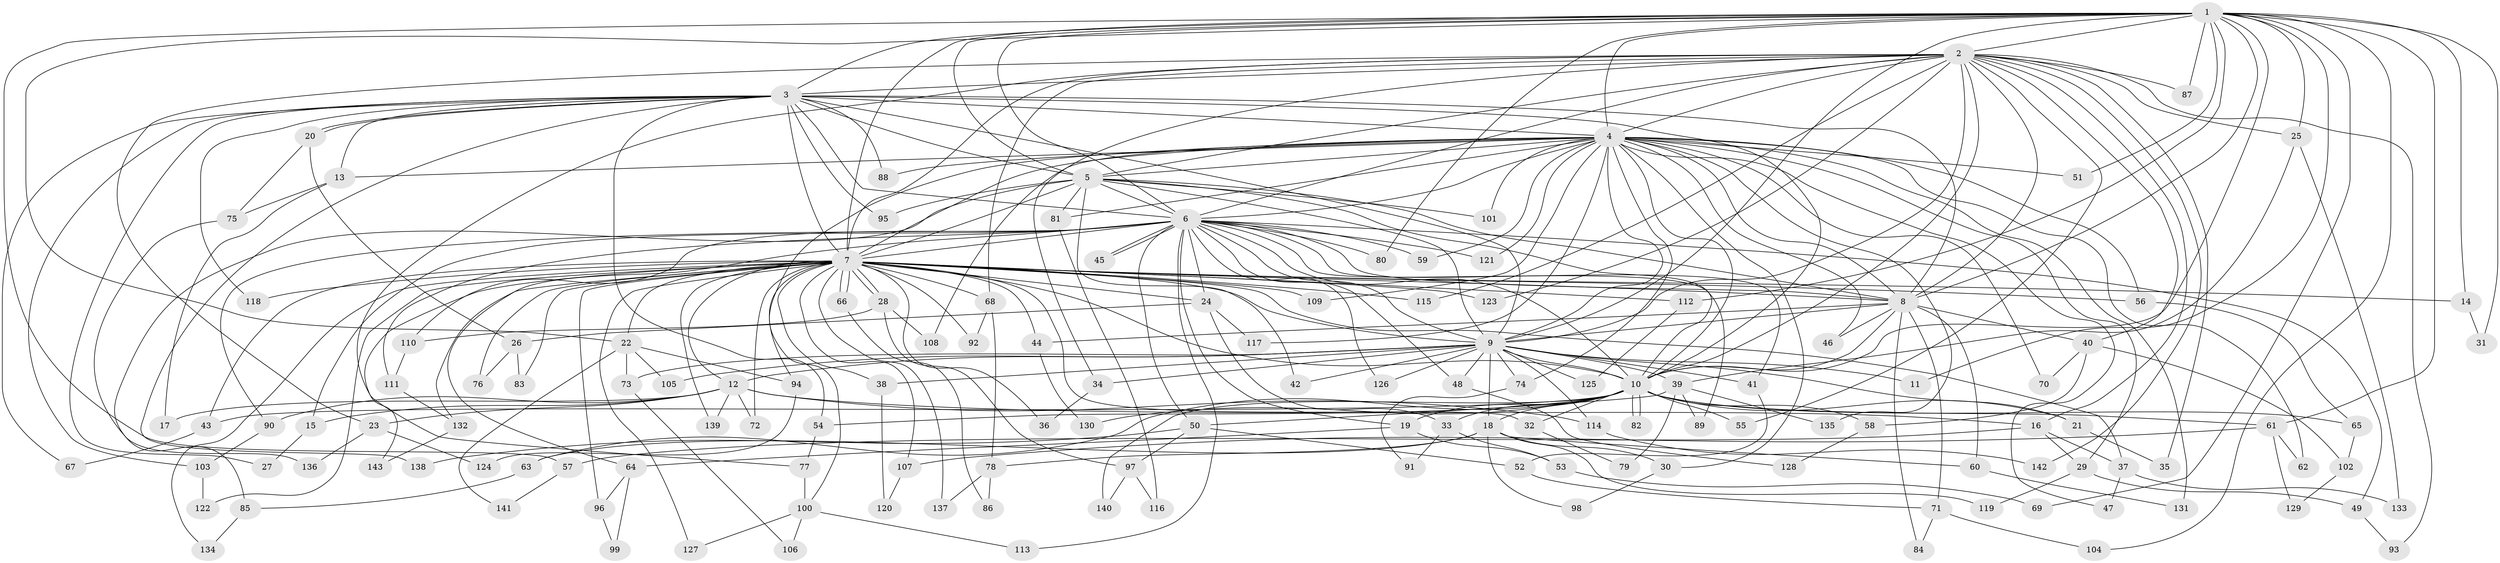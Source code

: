 // coarse degree distribution, {20: 0.009174311926605505, 22: 0.009174311926605505, 18: 0.009174311926605505, 28: 0.009174311926605505, 12: 0.009174311926605505, 23: 0.009174311926605505, 42: 0.009174311926605505, 27: 0.009174311926605505, 26: 0.009174311926605505, 2: 0.46788990825688076, 11: 0.009174311926605505, 4: 0.11009174311926606, 6: 0.03669724770642202, 8: 0.009174311926605505, 5: 0.045871559633027525, 3: 0.22935779816513763, 7: 0.009174311926605505}
// Generated by graph-tools (version 1.1) at 2025/23/03/03/25 07:23:40]
// undirected, 143 vertices, 311 edges
graph export_dot {
graph [start="1"]
  node [color=gray90,style=filled];
  1;
  2;
  3;
  4;
  5;
  6;
  7;
  8;
  9;
  10;
  11;
  12;
  13;
  14;
  15;
  16;
  17;
  18;
  19;
  20;
  21;
  22;
  23;
  24;
  25;
  26;
  27;
  28;
  29;
  30;
  31;
  32;
  33;
  34;
  35;
  36;
  37;
  38;
  39;
  40;
  41;
  42;
  43;
  44;
  45;
  46;
  47;
  48;
  49;
  50;
  51;
  52;
  53;
  54;
  55;
  56;
  57;
  58;
  59;
  60;
  61;
  62;
  63;
  64;
  65;
  66;
  67;
  68;
  69;
  70;
  71;
  72;
  73;
  74;
  75;
  76;
  77;
  78;
  79;
  80;
  81;
  82;
  83;
  84;
  85;
  86;
  87;
  88;
  89;
  90;
  91;
  92;
  93;
  94;
  95;
  96;
  97;
  98;
  99;
  100;
  101;
  102;
  103;
  104;
  105;
  106;
  107;
  108;
  109;
  110;
  111;
  112;
  113;
  114;
  115;
  116;
  117;
  118;
  119;
  120;
  121;
  122;
  123;
  124;
  125;
  126;
  127;
  128;
  129;
  130;
  131;
  132;
  133;
  134;
  135;
  136;
  137;
  138;
  139;
  140;
  141;
  142;
  143;
  1 -- 2;
  1 -- 3;
  1 -- 4;
  1 -- 5;
  1 -- 6;
  1 -- 7;
  1 -- 8;
  1 -- 9;
  1 -- 10;
  1 -- 11;
  1 -- 14;
  1 -- 22;
  1 -- 25;
  1 -- 31;
  1 -- 51;
  1 -- 57;
  1 -- 61;
  1 -- 69;
  1 -- 80;
  1 -- 87;
  1 -- 104;
  1 -- 112;
  2 -- 3;
  2 -- 4;
  2 -- 5;
  2 -- 6;
  2 -- 7;
  2 -- 8;
  2 -- 9;
  2 -- 10;
  2 -- 16;
  2 -- 23;
  2 -- 25;
  2 -- 34;
  2 -- 35;
  2 -- 40;
  2 -- 55;
  2 -- 68;
  2 -- 77;
  2 -- 87;
  2 -- 93;
  2 -- 115;
  2 -- 123;
  2 -- 142;
  3 -- 4;
  3 -- 5;
  3 -- 6;
  3 -- 7;
  3 -- 8;
  3 -- 9;
  3 -- 10;
  3 -- 13;
  3 -- 20;
  3 -- 20;
  3 -- 27;
  3 -- 54;
  3 -- 67;
  3 -- 88;
  3 -- 95;
  3 -- 103;
  3 -- 118;
  3 -- 138;
  4 -- 5;
  4 -- 6;
  4 -- 7;
  4 -- 8;
  4 -- 9;
  4 -- 10;
  4 -- 13;
  4 -- 29;
  4 -- 30;
  4 -- 46;
  4 -- 47;
  4 -- 51;
  4 -- 56;
  4 -- 59;
  4 -- 62;
  4 -- 70;
  4 -- 74;
  4 -- 81;
  4 -- 88;
  4 -- 100;
  4 -- 101;
  4 -- 108;
  4 -- 109;
  4 -- 117;
  4 -- 121;
  4 -- 131;
  4 -- 135;
  5 -- 6;
  5 -- 7;
  5 -- 8;
  5 -- 9;
  5 -- 10;
  5 -- 42;
  5 -- 81;
  5 -- 85;
  5 -- 95;
  5 -- 101;
  6 -- 7;
  6 -- 8;
  6 -- 9;
  6 -- 10;
  6 -- 15;
  6 -- 19;
  6 -- 24;
  6 -- 41;
  6 -- 45;
  6 -- 45;
  6 -- 48;
  6 -- 49;
  6 -- 50;
  6 -- 59;
  6 -- 64;
  6 -- 80;
  6 -- 89;
  6 -- 90;
  6 -- 110;
  6 -- 111;
  6 -- 113;
  6 -- 121;
  6 -- 126;
  7 -- 8;
  7 -- 9;
  7 -- 10;
  7 -- 12;
  7 -- 14;
  7 -- 22;
  7 -- 24;
  7 -- 28;
  7 -- 28;
  7 -- 32;
  7 -- 36;
  7 -- 37;
  7 -- 38;
  7 -- 43;
  7 -- 44;
  7 -- 56;
  7 -- 66;
  7 -- 66;
  7 -- 68;
  7 -- 72;
  7 -- 76;
  7 -- 83;
  7 -- 92;
  7 -- 94;
  7 -- 96;
  7 -- 107;
  7 -- 109;
  7 -- 112;
  7 -- 115;
  7 -- 118;
  7 -- 122;
  7 -- 123;
  7 -- 127;
  7 -- 132;
  7 -- 134;
  7 -- 137;
  7 -- 139;
  7 -- 143;
  8 -- 9;
  8 -- 10;
  8 -- 40;
  8 -- 44;
  8 -- 46;
  8 -- 60;
  8 -- 71;
  8 -- 84;
  9 -- 10;
  9 -- 11;
  9 -- 12;
  9 -- 18;
  9 -- 21;
  9 -- 34;
  9 -- 38;
  9 -- 39;
  9 -- 41;
  9 -- 42;
  9 -- 48;
  9 -- 73;
  9 -- 74;
  9 -- 105;
  9 -- 114;
  9 -- 125;
  9 -- 126;
  10 -- 18;
  10 -- 19;
  10 -- 21;
  10 -- 32;
  10 -- 33;
  10 -- 43;
  10 -- 54;
  10 -- 55;
  10 -- 58;
  10 -- 61;
  10 -- 63;
  10 -- 65;
  10 -- 82;
  10 -- 82;
  10 -- 130;
  10 -- 140;
  12 -- 15;
  12 -- 16;
  12 -- 17;
  12 -- 23;
  12 -- 72;
  12 -- 90;
  12 -- 114;
  12 -- 139;
  13 -- 17;
  13 -- 75;
  14 -- 31;
  15 -- 27;
  16 -- 29;
  16 -- 37;
  16 -- 57;
  18 -- 30;
  18 -- 60;
  18 -- 63;
  18 -- 78;
  18 -- 98;
  18 -- 119;
  19 -- 53;
  19 -- 64;
  20 -- 26;
  20 -- 75;
  21 -- 35;
  22 -- 73;
  22 -- 94;
  22 -- 105;
  22 -- 141;
  23 -- 124;
  23 -- 136;
  24 -- 26;
  24 -- 33;
  24 -- 117;
  25 -- 39;
  25 -- 133;
  26 -- 76;
  26 -- 83;
  28 -- 97;
  28 -- 108;
  28 -- 110;
  29 -- 49;
  29 -- 119;
  30 -- 98;
  32 -- 79;
  33 -- 53;
  33 -- 91;
  34 -- 36;
  37 -- 47;
  37 -- 133;
  38 -- 120;
  39 -- 50;
  39 -- 79;
  39 -- 89;
  39 -- 135;
  40 -- 58;
  40 -- 70;
  40 -- 102;
  41 -- 52;
  43 -- 67;
  44 -- 130;
  48 -- 128;
  49 -- 93;
  50 -- 52;
  50 -- 97;
  50 -- 138;
  52 -- 71;
  53 -- 69;
  54 -- 77;
  56 -- 65;
  57 -- 141;
  58 -- 128;
  60 -- 131;
  61 -- 62;
  61 -- 107;
  61 -- 129;
  63 -- 85;
  64 -- 96;
  64 -- 99;
  65 -- 102;
  66 -- 86;
  68 -- 78;
  68 -- 92;
  71 -- 84;
  71 -- 104;
  73 -- 106;
  74 -- 91;
  75 -- 136;
  77 -- 100;
  78 -- 86;
  78 -- 137;
  81 -- 116;
  85 -- 134;
  90 -- 103;
  94 -- 124;
  96 -- 99;
  97 -- 116;
  97 -- 140;
  100 -- 106;
  100 -- 113;
  100 -- 127;
  102 -- 129;
  103 -- 122;
  107 -- 120;
  110 -- 111;
  111 -- 132;
  112 -- 125;
  114 -- 142;
  132 -- 143;
}

